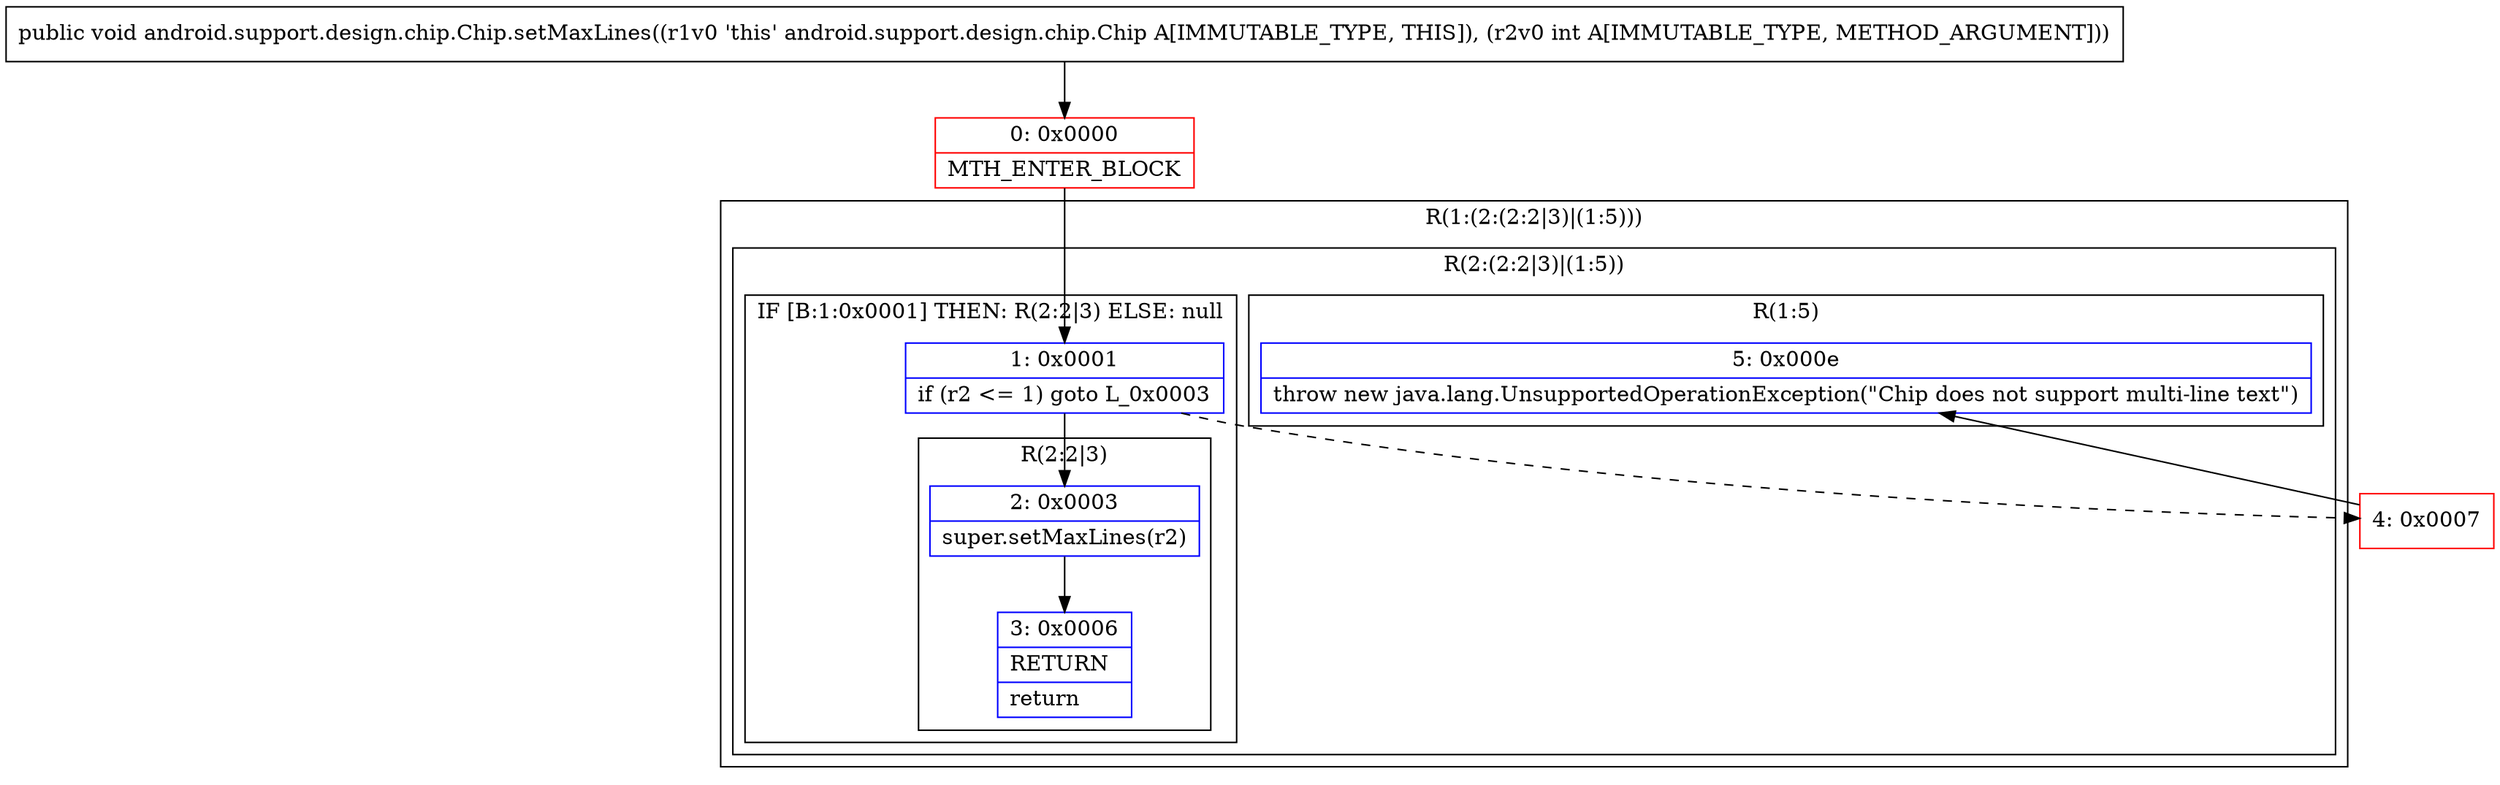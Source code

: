 digraph "CFG forandroid.support.design.chip.Chip.setMaxLines(I)V" {
subgraph cluster_Region_1374087884 {
label = "R(1:(2:(2:2|3)|(1:5)))";
node [shape=record,color=blue];
subgraph cluster_Region_1965346135 {
label = "R(2:(2:2|3)|(1:5))";
node [shape=record,color=blue];
subgraph cluster_IfRegion_643340473 {
label = "IF [B:1:0x0001] THEN: R(2:2|3) ELSE: null";
node [shape=record,color=blue];
Node_1 [shape=record,label="{1\:\ 0x0001|if (r2 \<= 1) goto L_0x0003\l}"];
subgraph cluster_Region_1020873243 {
label = "R(2:2|3)";
node [shape=record,color=blue];
Node_2 [shape=record,label="{2\:\ 0x0003|super.setMaxLines(r2)\l}"];
Node_3 [shape=record,label="{3\:\ 0x0006|RETURN\l|return\l}"];
}
}
subgraph cluster_Region_1510963142 {
label = "R(1:5)";
node [shape=record,color=blue];
Node_5 [shape=record,label="{5\:\ 0x000e|throw new java.lang.UnsupportedOperationException(\"Chip does not support multi\-line text\")\l}"];
}
}
}
Node_0 [shape=record,color=red,label="{0\:\ 0x0000|MTH_ENTER_BLOCK\l}"];
Node_4 [shape=record,color=red,label="{4\:\ 0x0007}"];
MethodNode[shape=record,label="{public void android.support.design.chip.Chip.setMaxLines((r1v0 'this' android.support.design.chip.Chip A[IMMUTABLE_TYPE, THIS]), (r2v0 int A[IMMUTABLE_TYPE, METHOD_ARGUMENT])) }"];
MethodNode -> Node_0;
Node_1 -> Node_2;
Node_1 -> Node_4[style=dashed];
Node_2 -> Node_3;
Node_0 -> Node_1;
Node_4 -> Node_5;
}

